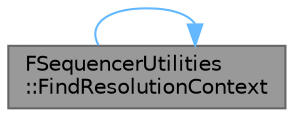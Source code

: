 digraph "FSequencerUtilities::FindResolutionContext"
{
 // INTERACTIVE_SVG=YES
 // LATEX_PDF_SIZE
  bgcolor="transparent";
  edge [fontname=Helvetica,fontsize=10,labelfontname=Helvetica,labelfontsize=10];
  node [fontname=Helvetica,fontsize=10,shape=box,height=0.2,width=0.4];
  rankdir="LR";
  Node1 [id="Node000001",label="FSequencerUtilities\l::FindResolutionContext",height=0.2,width=0.4,color="gray40", fillcolor="grey60", style="filled", fontcolor="black",tooltip="Recursively finds the most appropriate Resolution Context for a given Parent Guid of a Possessable."];
  Node1 -> Node1 [id="edge1_Node000001_Node000001",color="steelblue1",style="solid",tooltip=" "];
}
